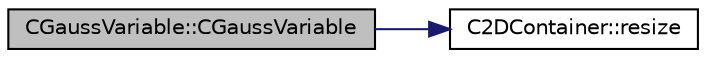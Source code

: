 digraph "CGaussVariable::CGaussVariable"
{
 // LATEX_PDF_SIZE
  edge [fontname="Helvetica",fontsize="10",labelfontname="Helvetica",labelfontsize="10"];
  node [fontname="Helvetica",fontsize="10",shape=record];
  rankdir="LR";
  Node1 [label="CGaussVariable::CGaussVariable",height=0.2,width=0.4,color="black", fillcolor="grey75", style="filled", fontcolor="black",tooltip="Class constructor."];
  Node1 -> Node2 [color="midnightblue",fontsize="10",style="solid",fontname="Helvetica"];
  Node2 [label="C2DContainer::resize",height=0.2,width=0.4,color="black", fillcolor="white", style="filled",URL="$classC2DContainer.html#adefb48b593f76aa322e228fea8f76127",tooltip="Request a change of size."];
}
